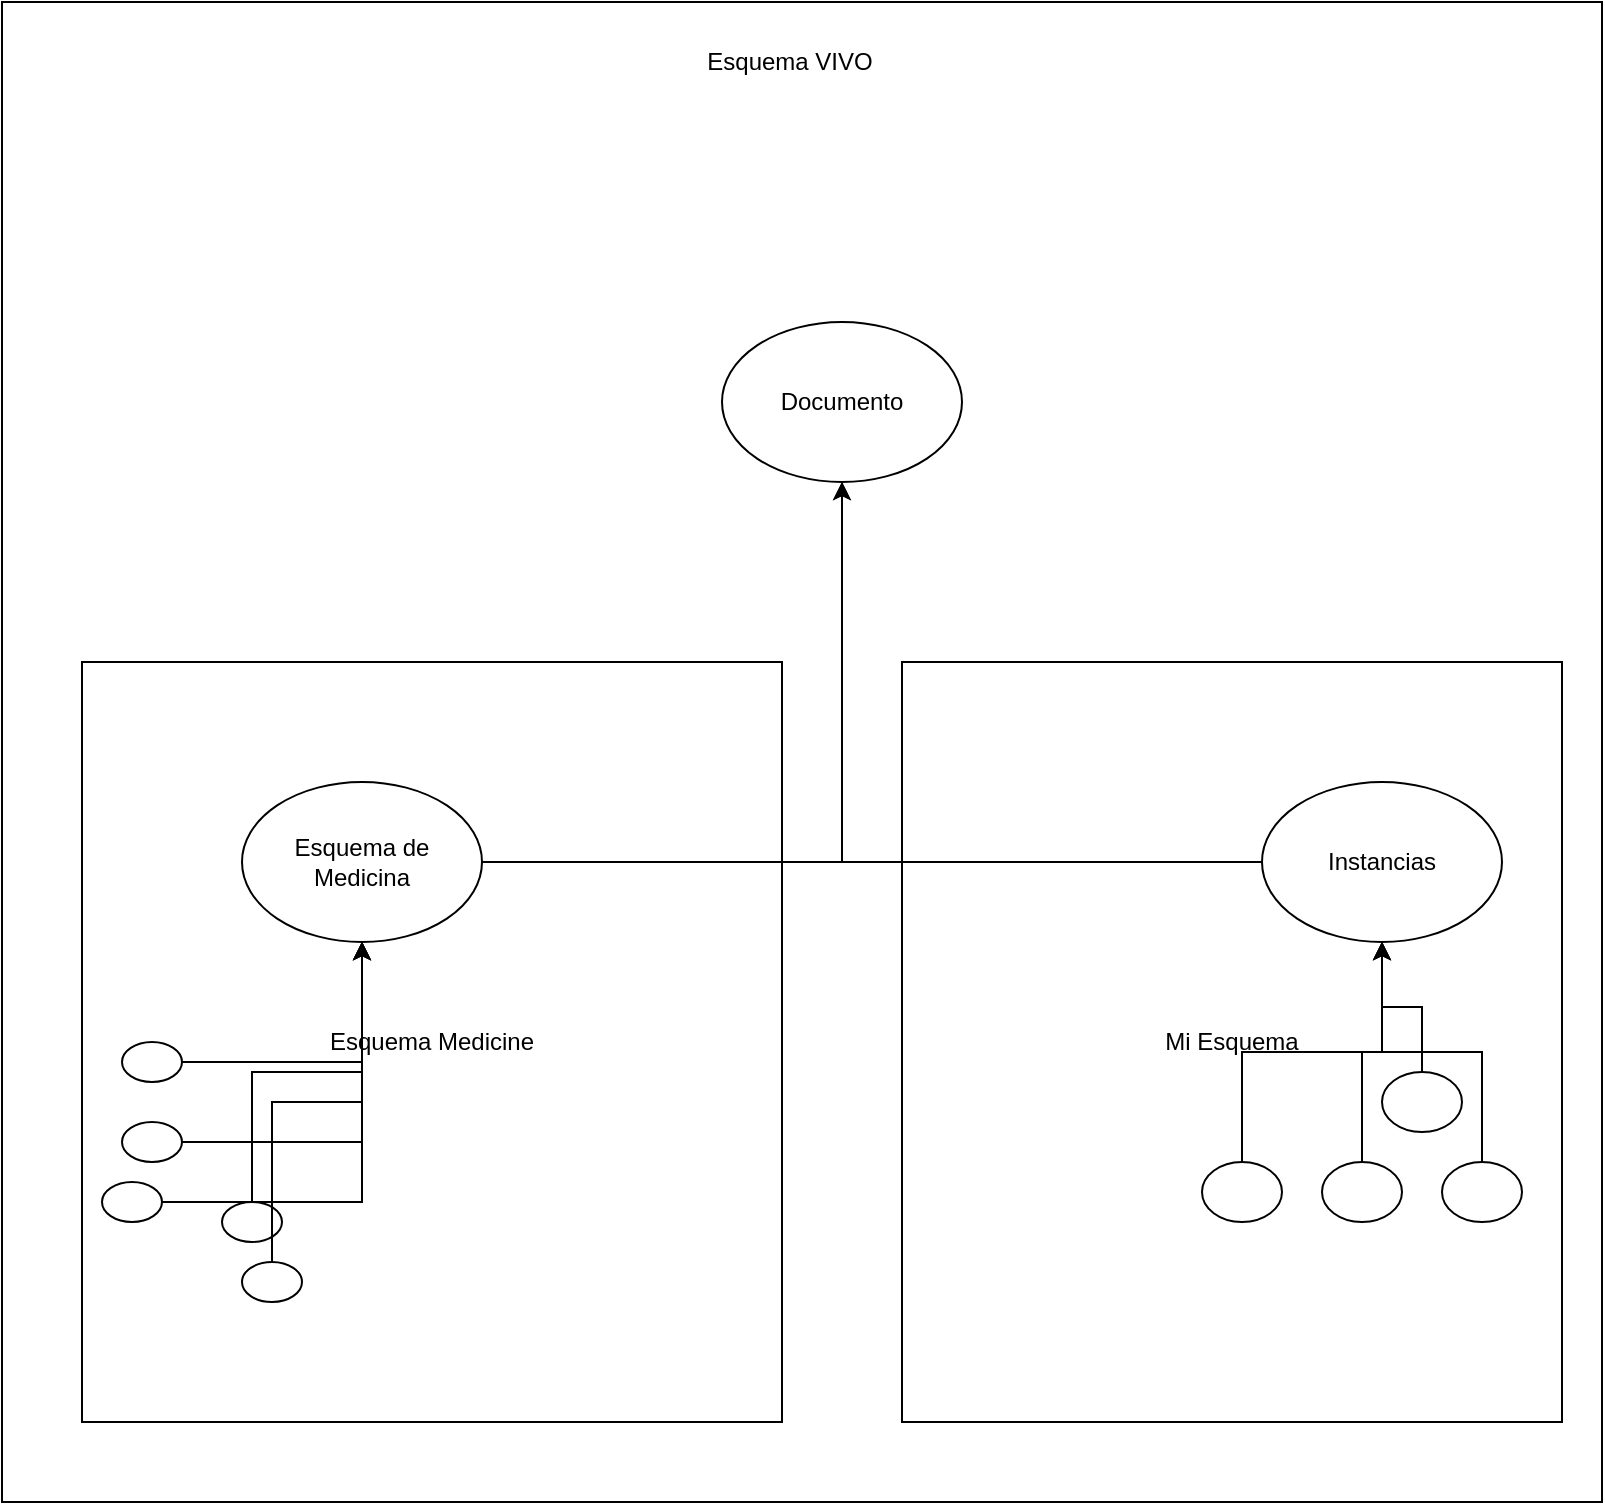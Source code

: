 <mxfile version="14.7.6" type="github">
  <diagram id="GtHQIVkLR4EOPaM4o4iH" name="Page-1">
    <mxGraphModel dx="1422" dy="766" grid="1" gridSize="10" guides="1" tooltips="1" connect="1" arrows="1" fold="1" page="1" pageScale="1" pageWidth="827" pageHeight="1169" math="0" shadow="0">
      <root>
        <mxCell id="0" />
        <mxCell id="1" parent="0" />
        <mxCell id="8c71VGDixF2JB6lFDGNK-6" value="" style="rounded=0;whiteSpace=wrap;html=1;" vertex="1" parent="1">
          <mxGeometry x="20" y="410" width="800" height="750" as="geometry" />
        </mxCell>
        <mxCell id="8c71VGDixF2JB6lFDGNK-9" value="Mi Esquema" style="rounded=0;whiteSpace=wrap;html=1;" vertex="1" parent="1">
          <mxGeometry x="470" y="740" width="330" height="380" as="geometry" />
        </mxCell>
        <mxCell id="8c71VGDixF2JB6lFDGNK-7" value="Esquema Medicine" style="rounded=0;whiteSpace=wrap;html=1;" vertex="1" parent="1">
          <mxGeometry x="60" y="740" width="350" height="380" as="geometry" />
        </mxCell>
        <mxCell id="8c71VGDixF2JB6lFDGNK-1" value="Documento" style="ellipse;whiteSpace=wrap;html=1;" vertex="1" parent="1">
          <mxGeometry x="380" y="570" width="120" height="80" as="geometry" />
        </mxCell>
        <mxCell id="8c71VGDixF2JB6lFDGNK-4" style="edgeStyle=orthogonalEdgeStyle;rounded=0;orthogonalLoop=1;jettySize=auto;html=1;entryX=0.5;entryY=1;entryDx=0;entryDy=0;" edge="1" parent="1" source="8c71VGDixF2JB6lFDGNK-2" target="8c71VGDixF2JB6lFDGNK-1">
          <mxGeometry relative="1" as="geometry" />
        </mxCell>
        <mxCell id="8c71VGDixF2JB6lFDGNK-2" value="Esquema de Medicina" style="ellipse;whiteSpace=wrap;html=1;" vertex="1" parent="1">
          <mxGeometry x="140" y="800" width="120" height="80" as="geometry" />
        </mxCell>
        <mxCell id="8c71VGDixF2JB6lFDGNK-5" style="edgeStyle=orthogonalEdgeStyle;rounded=0;orthogonalLoop=1;jettySize=auto;html=1;" edge="1" parent="1" source="8c71VGDixF2JB6lFDGNK-3" target="8c71VGDixF2JB6lFDGNK-1">
          <mxGeometry relative="1" as="geometry" />
        </mxCell>
        <mxCell id="8c71VGDixF2JB6lFDGNK-3" value="Instancias" style="ellipse;whiteSpace=wrap;html=1;" vertex="1" parent="1">
          <mxGeometry x="650" y="800" width="120" height="80" as="geometry" />
        </mxCell>
        <mxCell id="8c71VGDixF2JB6lFDGNK-10" value="Esquema VIVO" style="text;html=1;strokeColor=none;fillColor=none;align=center;verticalAlign=middle;whiteSpace=wrap;rounded=0;" vertex="1" parent="1">
          <mxGeometry x="364" y="430" width="100" height="20" as="geometry" />
        </mxCell>
        <mxCell id="8c71VGDixF2JB6lFDGNK-16" style="edgeStyle=orthogonalEdgeStyle;rounded=0;orthogonalLoop=1;jettySize=auto;html=1;" edge="1" parent="1" source="8c71VGDixF2JB6lFDGNK-11" target="8c71VGDixF2JB6lFDGNK-3">
          <mxGeometry relative="1" as="geometry" />
        </mxCell>
        <mxCell id="8c71VGDixF2JB6lFDGNK-11" value="" style="ellipse;whiteSpace=wrap;html=1;" vertex="1" parent="1">
          <mxGeometry x="620" y="990" width="40" height="30" as="geometry" />
        </mxCell>
        <mxCell id="8c71VGDixF2JB6lFDGNK-17" style="edgeStyle=orthogonalEdgeStyle;rounded=0;orthogonalLoop=1;jettySize=auto;html=1;" edge="1" parent="1" source="8c71VGDixF2JB6lFDGNK-12" target="8c71VGDixF2JB6lFDGNK-3">
          <mxGeometry relative="1" as="geometry" />
        </mxCell>
        <mxCell id="8c71VGDixF2JB6lFDGNK-12" value="" style="ellipse;whiteSpace=wrap;html=1;" vertex="1" parent="1">
          <mxGeometry x="710" y="945" width="40" height="30" as="geometry" />
        </mxCell>
        <mxCell id="8c71VGDixF2JB6lFDGNK-19" style="edgeStyle=orthogonalEdgeStyle;rounded=0;orthogonalLoop=1;jettySize=auto;html=1;" edge="1" parent="1" source="8c71VGDixF2JB6lFDGNK-13" target="8c71VGDixF2JB6lFDGNK-3">
          <mxGeometry relative="1" as="geometry" />
        </mxCell>
        <mxCell id="8c71VGDixF2JB6lFDGNK-13" value="" style="ellipse;whiteSpace=wrap;html=1;" vertex="1" parent="1">
          <mxGeometry x="740" y="990" width="40" height="30" as="geometry" />
        </mxCell>
        <mxCell id="8c71VGDixF2JB6lFDGNK-18" style="edgeStyle=orthogonalEdgeStyle;rounded=0;orthogonalLoop=1;jettySize=auto;html=1;" edge="1" parent="1" source="8c71VGDixF2JB6lFDGNK-14" target="8c71VGDixF2JB6lFDGNK-3">
          <mxGeometry relative="1" as="geometry" />
        </mxCell>
        <mxCell id="8c71VGDixF2JB6lFDGNK-14" value="" style="ellipse;whiteSpace=wrap;html=1;" vertex="1" parent="1">
          <mxGeometry x="680" y="990" width="40" height="30" as="geometry" />
        </mxCell>
        <mxCell id="8c71VGDixF2JB6lFDGNK-27" style="edgeStyle=orthogonalEdgeStyle;rounded=0;orthogonalLoop=1;jettySize=auto;html=1;" edge="1" parent="1" source="8c71VGDixF2JB6lFDGNK-20" target="8c71VGDixF2JB6lFDGNK-2">
          <mxGeometry relative="1" as="geometry" />
        </mxCell>
        <mxCell id="8c71VGDixF2JB6lFDGNK-20" value="" style="ellipse;whiteSpace=wrap;html=1;" vertex="1" parent="1">
          <mxGeometry x="80" y="930" width="30" height="20" as="geometry" />
        </mxCell>
        <mxCell id="8c71VGDixF2JB6lFDGNK-28" style="edgeStyle=orthogonalEdgeStyle;rounded=0;orthogonalLoop=1;jettySize=auto;html=1;" edge="1" parent="1" source="8c71VGDixF2JB6lFDGNK-21" target="8c71VGDixF2JB6lFDGNK-2">
          <mxGeometry relative="1" as="geometry" />
        </mxCell>
        <mxCell id="8c71VGDixF2JB6lFDGNK-21" value="" style="ellipse;whiteSpace=wrap;html=1;" vertex="1" parent="1">
          <mxGeometry x="80" y="970" width="30" height="20" as="geometry" />
        </mxCell>
        <mxCell id="8c71VGDixF2JB6lFDGNK-29" style="edgeStyle=orthogonalEdgeStyle;rounded=0;orthogonalLoop=1;jettySize=auto;html=1;" edge="1" parent="1" source="8c71VGDixF2JB6lFDGNK-22" target="8c71VGDixF2JB6lFDGNK-2">
          <mxGeometry relative="1" as="geometry" />
        </mxCell>
        <mxCell id="8c71VGDixF2JB6lFDGNK-22" value="" style="ellipse;whiteSpace=wrap;html=1;" vertex="1" parent="1">
          <mxGeometry x="70" y="1000" width="30" height="20" as="geometry" />
        </mxCell>
        <mxCell id="8c71VGDixF2JB6lFDGNK-30" style="edgeStyle=orthogonalEdgeStyle;rounded=0;orthogonalLoop=1;jettySize=auto;html=1;" edge="1" parent="1" source="8c71VGDixF2JB6lFDGNK-23" target="8c71VGDixF2JB6lFDGNK-2">
          <mxGeometry relative="1" as="geometry" />
        </mxCell>
        <mxCell id="8c71VGDixF2JB6lFDGNK-23" value="" style="ellipse;whiteSpace=wrap;html=1;" vertex="1" parent="1">
          <mxGeometry x="130" y="1010" width="30" height="20" as="geometry" />
        </mxCell>
        <mxCell id="8c71VGDixF2JB6lFDGNK-31" style="edgeStyle=orthogonalEdgeStyle;rounded=0;orthogonalLoop=1;jettySize=auto;html=1;entryX=0.5;entryY=1;entryDx=0;entryDy=0;" edge="1" parent="1" source="8c71VGDixF2JB6lFDGNK-24" target="8c71VGDixF2JB6lFDGNK-2">
          <mxGeometry relative="1" as="geometry" />
        </mxCell>
        <mxCell id="8c71VGDixF2JB6lFDGNK-24" value="" style="ellipse;whiteSpace=wrap;html=1;" vertex="1" parent="1">
          <mxGeometry x="140" y="1040" width="30" height="20" as="geometry" />
        </mxCell>
      </root>
    </mxGraphModel>
  </diagram>
</mxfile>
